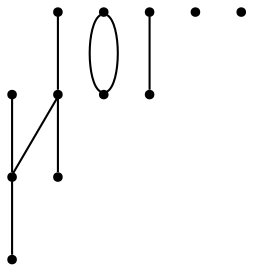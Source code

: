 graph {
  node [shape=point,comment="{\"directed\":false,\"doi\":\"10.1007/978-3-642-00219-9_32\",\"figure\":\"5 (2)\"}"]

  v0 [pos="1054.805205660088,1182.6737626509232"]
  v1 [pos="1405.5244113655976,1052.8765197753905"]
  v2 [pos="1375.043421545694,1182.6737626509234"]
  v3 [pos="1375.043421545694,922.5791154341264"]
  v4 [pos="1150.8599496176075,877.0167209972033"]
  v5 [pos="1128.084783687148,1126.5283484719016"]
  v6 [pos="1277.9253665303074,839.0153890436345"]
  v7 [pos="1301.1550737602765,984.8765665227716"]
  v8 [pos="1301.1550737602765,1126.5240235762162"]
  v9 [pos="1128.084783687148,984.8727504383432"]
  v10 [pos="1054.805205660088,922.5791154341264"]
  v11 [pos="1023.4694058795308,1052.8765197753905"]

  v1 -- v2 [id="-5",pos="1405.5244113655976,1052.8765197753905 1375.043421545694,1182.6737626509234 1375.043421545694,1182.6737626509234 1375.043421545694,1182.6737626509234"]
  v11 -- v1 [id="-7",pos="1023.4694058795308,1052.8765197753905 1405.5244113655976,1052.8765197753905 1405.5244113655976,1052.8765197753905 1405.5244113655976,1052.8765197753905"]
  v3 -- v1 [id="-9",pos="1375.043421545694,922.5791154341264 1405.5244113655976,1052.8765197753905 1405.5244113655976,1052.8765197753905 1405.5244113655976,1052.8765197753905"]
  v11 -- v0 [id="-10",pos="1023.4694058795308,1052.8765197753905 1054.805205660088,1182.6737626509232 1054.805205660088,1182.6737626509232 1054.805205660088,1182.6737626509232"]
  v10 -- v11 [id="-13",pos="1054.805205660088,922.5791154341264 1023.4694058795308,1052.8765197753905 1023.4694058795308,1052.8765197753905 1023.4694058795308,1052.8765197753905"]
  v9 -- v4 [id="-33",pos="1128.084783687148,984.8727504383432 1114.849831372638,935.2505509810014 1114.849831372638,935.2505509810014 1114.849831372638,935.2505509810014 1150.8599496176075,877.0167209972033 1150.8599496176075,877.0167209972033 1150.8599496176075,877.0167209972033"]
  v9 -- v4 [id="-34",pos="1128.084783687148,984.8727504383432 1114.849831372638,935.2505509810014 1114.849831372638,935.2505509810014 1114.849831372638,935.2505509810014 1114.849831372638,888.2999922318891 1114.849831372638,888.2999922318891 1114.849831372638,888.2999922318891 1150.8599496176075,877.0167209972033 1150.8599496176075,877.0167209972033 1150.8599496176075,877.0167209972033"]
  v6 -- v5 [id="-60",pos="1277.9253665303074,839.0153890436345 1128.084783687148,1126.5283484719016 1128.084783687148,1126.5283484719016 1128.084783687148,1126.5283484719016"]
}